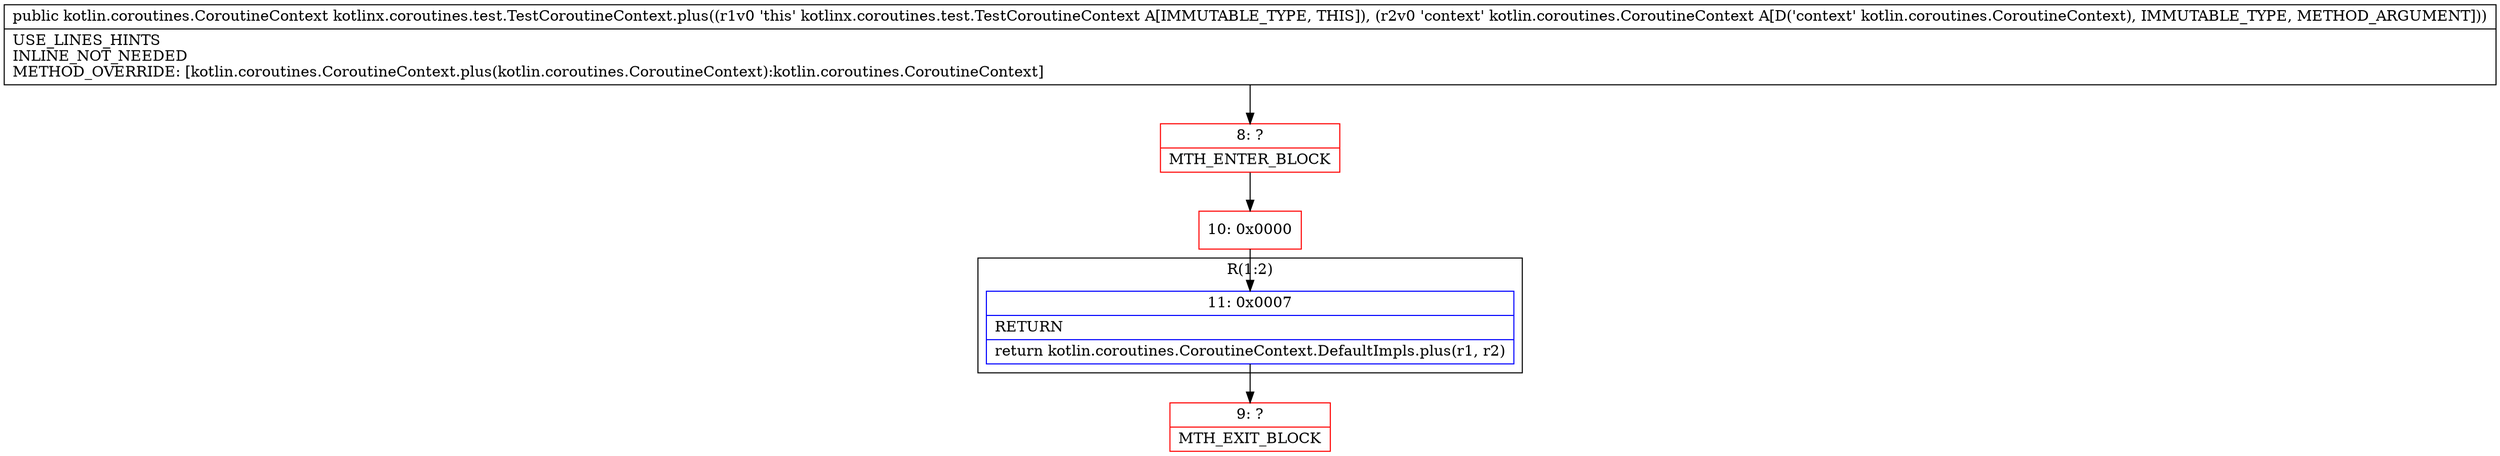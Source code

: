 digraph "CFG forkotlinx.coroutines.test.TestCoroutineContext.plus(Lkotlin\/coroutines\/CoroutineContext;)Lkotlin\/coroutines\/CoroutineContext;" {
subgraph cluster_Region_386451462 {
label = "R(1:2)";
node [shape=record,color=blue];
Node_11 [shape=record,label="{11\:\ 0x0007|RETURN\l|return kotlin.coroutines.CoroutineContext.DefaultImpls.plus(r1, r2)\l}"];
}
Node_8 [shape=record,color=red,label="{8\:\ ?|MTH_ENTER_BLOCK\l}"];
Node_10 [shape=record,color=red,label="{10\:\ 0x0000}"];
Node_9 [shape=record,color=red,label="{9\:\ ?|MTH_EXIT_BLOCK\l}"];
MethodNode[shape=record,label="{public kotlin.coroutines.CoroutineContext kotlinx.coroutines.test.TestCoroutineContext.plus((r1v0 'this' kotlinx.coroutines.test.TestCoroutineContext A[IMMUTABLE_TYPE, THIS]), (r2v0 'context' kotlin.coroutines.CoroutineContext A[D('context' kotlin.coroutines.CoroutineContext), IMMUTABLE_TYPE, METHOD_ARGUMENT]))  | USE_LINES_HINTS\lINLINE_NOT_NEEDED\lMETHOD_OVERRIDE: [kotlin.coroutines.CoroutineContext.plus(kotlin.coroutines.CoroutineContext):kotlin.coroutines.CoroutineContext]\l}"];
MethodNode -> Node_8;Node_11 -> Node_9;
Node_8 -> Node_10;
Node_10 -> Node_11;
}

